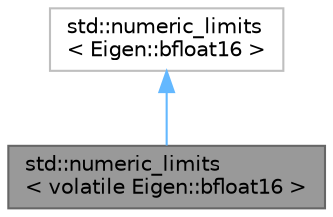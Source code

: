 digraph "std::numeric_limits&lt; volatile Eigen::bfloat16 &gt;"
{
 // LATEX_PDF_SIZE
  bgcolor="transparent";
  edge [fontname=Helvetica,fontsize=10,labelfontname=Helvetica,labelfontsize=10];
  node [fontname=Helvetica,fontsize=10,shape=box,height=0.2,width=0.4];
  Node1 [id="Node000001",label="std::numeric_limits\l\< volatile Eigen::bfloat16 \>",height=0.2,width=0.4,color="gray40", fillcolor="grey60", style="filled", fontcolor="black",tooltip=" "];
  Node2 -> Node1 [id="edge2_Node000001_Node000002",dir="back",color="steelblue1",style="solid",tooltip=" "];
  Node2 [id="Node000002",label="std::numeric_limits\l\< Eigen::bfloat16 \>",height=0.2,width=0.4,color="grey75", fillcolor="white", style="filled",URL="$structstd_1_1numeric__limits_3_01Eigen_1_1bfloat16_01_4.html",tooltip=" "];
}
